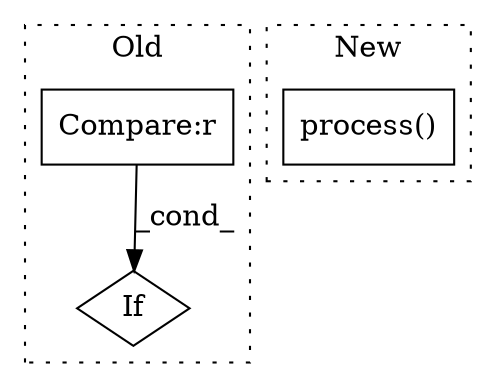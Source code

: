 digraph G {
subgraph cluster0 {
1 [label="If" a="96" s="16391" l="3" shape="diamond"];
3 [label="Compare:r" a="40" s="16394" l="16" shape="box"];
label = "Old";
style="dotted";
}
subgraph cluster1 {
2 [label="process()" a="75" s="16750,16768" l="13,1" shape="box"];
label = "New";
style="dotted";
}
3 -> 1 [label="_cond_"];
}